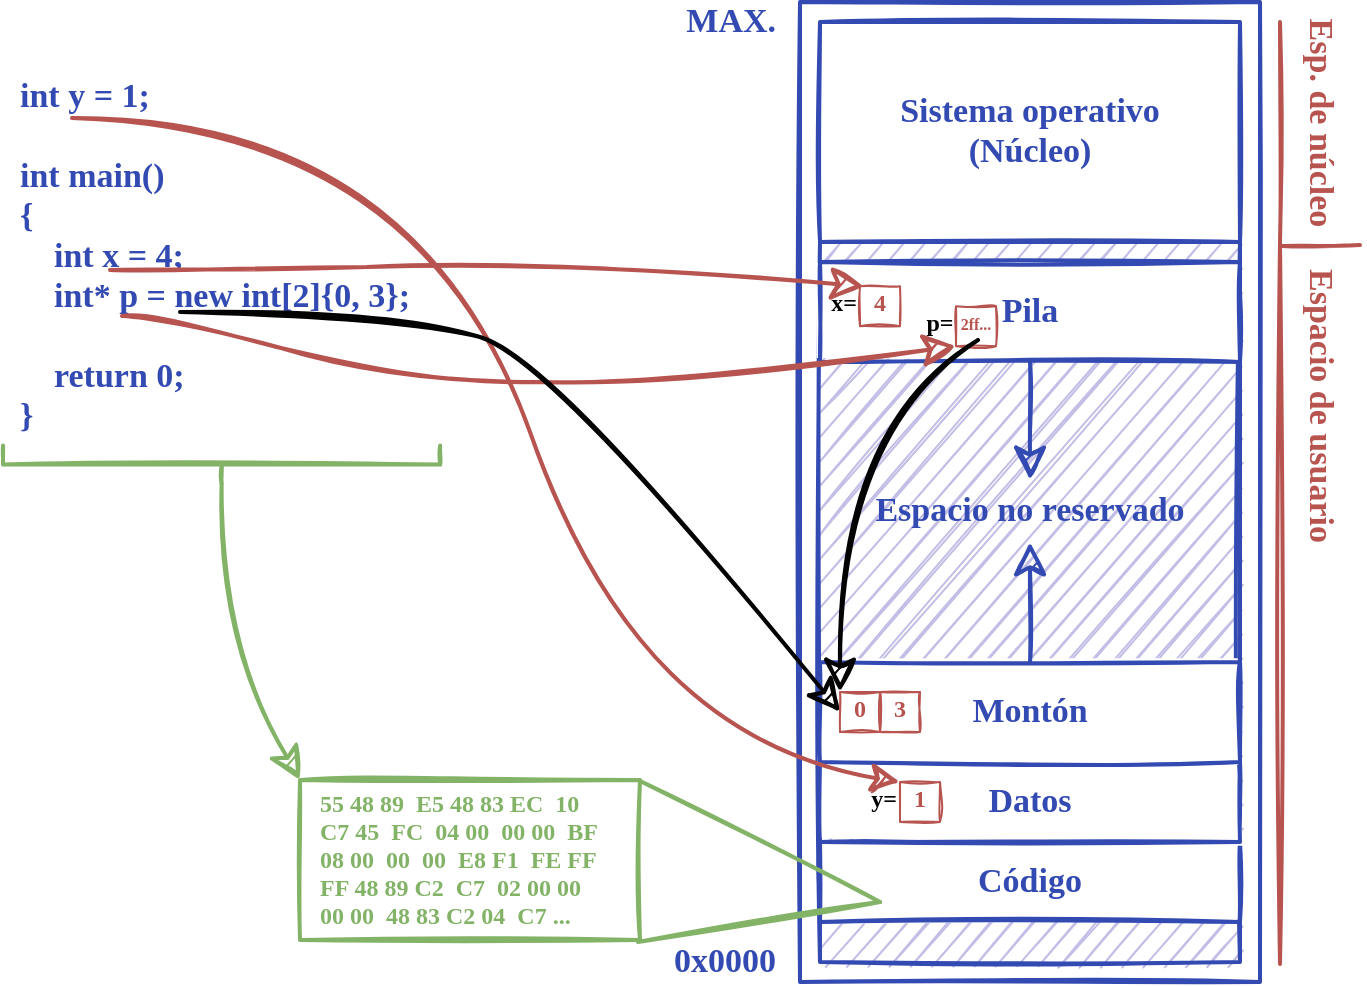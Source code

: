<mxfile version="20.4.0" type="google"><diagram id="akEowiJKr_ScigKzrRVM" name="Page-1"><mxGraphModel grid="1" page="1" gridSize="10" guides="1" tooltips="1" connect="1" arrows="1" fold="1" pageScale="1" pageWidth="689" pageHeight="517" math="0" shadow="0"><root><mxCell id="0"/><mxCell id="1" parent="0"/><mxCell id="x2d5_n1oX765ovMaB82s-8" value="" style="rounded=0;shadow=0;sketch=1;strokeWidth=2;fillColor=none;fontFamily=Ink Free;fontSize=17;spacing=20;strokeColor=#324AB2;fontColor=#324AB2;fontSource=https%3A%2F%2Full-esit-sistemas-operativos.github.io%2Fssoo-apuntes%2Ffonts%2FInkFree.woff;fontStyle=1;spacingBottom=5;" vertex="1" parent="1"><mxGeometry x="-290" y="10" width="230" height="490" as="geometry"/></mxCell><mxCell id="hYTG4YRdWN2r9UVZN7M6-2" value="" style="rounded=0;shadow=0;sketch=1;strokeWidth=2;fontFamily=Ink Free;fontSize=17;spacing=20;strokeColor=#324AB2;fontColor=#324AB2;fillColor=#C2BEE6;fontSource=https%3A%2F%2Full-esit-sistemas-operativos.github.io%2Fssoo-apuntes%2Ffonts%2FInkFree.woff;fontStyle=1;spacingBottom=5;" vertex="1" parent="1"><mxGeometry x="-280" y="130" width="210" height="360" as="geometry"/></mxCell><mxCell id="x2d5_n1oX765ovMaB82s-4" value="Sistema operativo&#10;(Núcleo)" style="rounded=0;shadow=0;sketch=1;strokeWidth=2;fillColor=none;fontFamily=Ink Free;fontSize=17;spacing=20;fontSource=https%3A%2F%2Full-esit-sistemas-operativos.github.io%2Fssoo-apuntes%2Ffonts%2FInkFree.woff;strokeColor=#324AB2;fontColor=#324AB2;fontStyle=1;spacingBottom=5;" vertex="1" parent="1"><mxGeometry x="-280" y="20" width="210" height="110" as="geometry"/></mxCell><mxCell id="x2d5_n1oX765ovMaB82s-5" value="Código" style="rounded=0;shadow=0;sketch=1;strokeWidth=2;fontFamily=Ink Free;fontSize=17;spacing=20;strokeColor=#324AB2;fontColor=#324AB2;fontSource=https%3A%2F%2Full-esit-sistemas-operativos.github.io%2Fssoo-apuntes%2Ffonts%2FInkFree.woff;fontStyle=1;spacingBottom=5;" vertex="1" parent="1"><mxGeometry x="-280" y="430" width="210" height="40" as="geometry"/></mxCell><mxCell id="x2d5_n1oX765ovMaB82s-49" value="0x0000" style="text;strokeColor=none;fillColor=none;align=right;verticalAlign=middle;rounded=0;shadow=0;sketch=1;fontFamily=Ink Free;fontSize=17;fontStyle=1;spacingRight=10;fontColor=#324AB2;fontSource=https%3A%2F%2Full-esit-sistemas-operativos.github.io%2Fssoo-apuntes%2Ffonts%2FInkFree.woff;spacingBottom=5;" vertex="1" parent="1"><mxGeometry x="-365" y="480" width="75" height="20" as="geometry"/></mxCell><mxCell id="x2d5_n1oX765ovMaB82s-50" value="MAX." style="text;strokeColor=none;fillColor=none;align=right;verticalAlign=middle;rounded=0;shadow=0;sketch=1;fontFamily=Ink Free;fontSize=17;fontStyle=1;spacingRight=10;fontColor=#324AB2;fontSource=https%3A%2F%2Full-esit-sistemas-operativos.github.io%2Fssoo-apuntes%2Ffonts%2FInkFree.woff;spacingBottom=5;" vertex="1" parent="1"><mxGeometry x="-365" y="10" width="75" height="20" as="geometry"/></mxCell><mxCell id="hYTG4YRdWN2r9UVZN7M6-1" value="Datos" style="rounded=0;shadow=0;sketch=1;strokeWidth=2;fontFamily=Ink Free;fontSize=17;spacing=20;strokeColor=#324AB2;fontColor=#324AB2;fontSource=https%3A%2F%2Full-esit-sistemas-operativos.github.io%2Fssoo-apuntes%2Ffonts%2FInkFree.woff;fontStyle=1;spacingBottom=5;" vertex="1" parent="1"><mxGeometry x="-280" y="390" width="210" height="40" as="geometry"/></mxCell><mxCell id="hYTG4YRdWN2r9UVZN7M6-4" value="Montón" style="rounded=0;shadow=0;sketch=1;strokeWidth=2;fontFamily=Ink Free;fontSize=17;spacing=20;strokeColor=#324AB2;fontColor=#324AB2;fontSource=https%3A%2F%2Full-esit-sistemas-operativos.github.io%2Fssoo-apuntes%2Ffonts%2FInkFree.woff;fontStyle=1;spacingBottom=5;" vertex="1" parent="1"><mxGeometry x="-280" y="340" width="210" height="50" as="geometry"/></mxCell><mxCell id="hYTG4YRdWN2r9UVZN7M6-5" value="Pila" style="rounded=0;shadow=0;sketch=1;strokeWidth=2;fontFamily=Ink Free;fontSize=17;spacing=20;strokeColor=#324AB2;fontColor=#324AB2;fontSource=https%3A%2F%2Full-esit-sistemas-operativos.github.io%2Fssoo-apuntes%2Ffonts%2FInkFree.woff;fontStyle=1;spacingBottom=5;" vertex="1" parent="1"><mxGeometry x="-280" y="140" width="210" height="50" as="geometry"/></mxCell><mxCell id="hYTG4YRdWN2r9UVZN7M6-7" value="" style="endArrow=classic;strokeWidth=2;fontFamily=Ink Free;fontSize=17;sketch=1;endSize=12;rounded=0;endFill=1;startSize=12;startArrow=none;startFill=0;strokeColor=#324AB2;fontColor=#324AB2;exitX=0.5;exitY=1;exitDx=0;exitDy=0;fontSource=https%3A%2F%2Full-esit-sistemas-operativos.github.io%2Fssoo-apuntes%2Ffonts%2FInkFree.woff;fontStyle=1;spacingBottom=5;entryX=0.5;entryY=0;entryDx=0;entryDy=0;" edge="1" parent="1" source="hYTG4YRdWN2r9UVZN7M6-5" target="hYTG4YRdWN2r9UVZN7M6-14"><mxGeometry width="50" height="50" relative="1" as="geometry"><mxPoint x="-212" y="190" as="sourcePoint"/><mxPoint x="-218" y="240" as="targetPoint"/></mxGeometry></mxCell><mxCell id="hYTG4YRdWN2r9UVZN7M6-8" value="" style="endArrow=none;strokeWidth=2;fontFamily=Ink Free;fontSize=17;sketch=1;endSize=12;rounded=0;endFill=0;startSize=12;startArrow=classic;startFill=1;strokeColor=#324AB2;fontColor=#324AB2;entryX=0.5;entryY=0;entryDx=0;entryDy=0;fontSource=https%3A%2F%2Full-esit-sistemas-operativos.github.io%2Fssoo-apuntes%2Ffonts%2FInkFree.woff;fontStyle=1;spacingBottom=5;exitX=0.5;exitY=1;exitDx=0;exitDy=0;" edge="1" parent="1" target="hYTG4YRdWN2r9UVZN7M6-4" source="hYTG4YRdWN2r9UVZN7M6-14"><mxGeometry width="50" height="50" relative="1" as="geometry"><mxPoint x="-218" y="290" as="sourcePoint"/><mxPoint x="-175" y="340" as="targetPoint"/></mxGeometry></mxCell><mxCell id="hYTG4YRdWN2r9UVZN7M6-12" value="Esp. de núcleo" style="text;align=center;verticalAlign=middle;rounded=0;shadow=0;sketch=1;fontFamily=Ink Free;fontSize=17;fontStyle=1;flipV=0;flipH=1;fontSource=https%3A%2F%2Full-esit-sistemas-operativos.github.io%2Fssoo-apuntes%2Ffonts%2FInkFree.woff;spacingBottom=5;fontColor=#B85450;rotation=90;" vertex="1" parent="1"><mxGeometry x="-90.5" y="50.5" width="121" height="40" as="geometry"/></mxCell><mxCell id="hYTG4YRdWN2r9UVZN7M6-14" value="Espacio no reservado" style="text;strokeColor=none;fillColor=none;align=center;verticalAlign=middle;rounded=0;fontFamily=Ink Free;fontSource=https%3A%2F%2Full-esit-sistemas-operativos.github.io%2Fssoo-apuntes%2Ffonts%2FInkFree.woff;fontStyle=1;fontColor=#324AB2;fontSize=17;spacingBottom=5;" vertex="1" parent="1"><mxGeometry x="-280" y="249" width="210" height="31" as="geometry"/></mxCell><mxCell id="mPzwBwB_ebchABQaLOVZ-1" value="int y = 1;&#10;&#10;int main()&#10;{   &#10;    int x = 4;&#10;    int* p = new int[2]{0, 3};&#10;&#10;    return 0;&#10;}" style="rounded=0;shadow=0;sketch=1;strokeWidth=2;fillColor=none;fontFamily=Ink Free;fontSize=17;spacing=0;fontSource=https%3A%2F%2Full-esit-sistemas-operativos.github.io%2Fssoo-apuntes%2Ffonts%2FInkFree.woff;strokeColor=none;fontColor=#324AB2;fontStyle=1;spacingBottom=0;align=left;" vertex="1" parent="1"><mxGeometry x="-680" y="40" width="160" height="190" as="geometry"/></mxCell><mxCell id="mPzwBwB_ebchABQaLOVZ-2" value="55 48 89  E5 48 83 EC  10&#10;C7 45  FC  04 00  00 00  BF&#10;08 00  00  00  E8 F1  FE FF&#10;FF 48 89 C2  C7  02 00 00 &#10;00 00  48 83 C2 04  C7 ..." style="rounded=0;shadow=0;sketch=1;strokeWidth=2;fillColor=none;fontFamily=Ink Free;fontSize=12;spacing=0;fontSource=https%3A%2F%2Full-esit-sistemas-operativos.github.io%2Fssoo-apuntes%2Ffonts%2FInkFree.woff;strokeColor=#82B366;fontColor=#82B366;fontStyle=1;spacingBottom=0;align=left;verticalAlign=top;spacingRight=10;spacingLeft=10;" vertex="1" parent="1"><mxGeometry x="-540" y="399" width="170" height="80" as="geometry"/></mxCell><mxCell id="mPzwBwB_ebchABQaLOVZ-20" value="Espacio de usuario" style="text;align=left;verticalAlign=middle;rounded=0;shadow=0;sketch=1;fontFamily=Ink Free;fontSize=17;fontStyle=1;flipV=0;flipH=1;fontSource=https%3A%2F%2Full-esit-sistemas-operativos.github.io%2Fssoo-apuntes%2Ffonts%2FInkFree.woff;spacingBottom=5;fontColor=#B85450;rotation=90;spacingLeft=10;" vertex="1" parent="1"><mxGeometry x="-209.75" y="291.25" width="359.5" height="40" as="geometry"/></mxCell><mxCell id="mPzwBwB_ebchABQaLOVZ-21" value="" style="endArrow=none;strokeWidth=2;fontFamily=Ink Free;fontSize=17;sketch=1;endSize=12;rounded=0;endFill=0;startSize=12;startArrow=none;startFill=0;strokeColor=#B85450;fontColor=#324AB2;fontSource=https%3A%2F%2Full-esit-sistemas-operativos.github.io%2Fssoo-apuntes%2Ffonts%2FInkFree.woff;fontStyle=1;spacingBottom=5;entryX=0;entryY=0;entryDx=0;entryDy=0;" edge="1" parent="1" target="mPzwBwB_ebchABQaLOVZ-20"><mxGeometry width="50" height="50" relative="1" as="geometry"><mxPoint x="-49" y="132" as="sourcePoint"/><mxPoint x="-17" y="131.5" as="targetPoint"/></mxGeometry></mxCell><mxCell id="mPzwBwB_ebchABQaLOVZ-25" value="" style="endArrow=none;strokeWidth=2;fontFamily=Ink Free;fontSize=17;sketch=1;endSize=12;rounded=0;endFill=0;startSize=12;startArrow=none;startFill=0;strokeColor=#B85450;fontColor=#324AB2;fontSource=https%3A%2F%2Full-esit-sistemas-operativos.github.io%2Fssoo-apuntes%2Ffonts%2FInkFree.woff;fontStyle=1;spacingBottom=5;" edge="1" parent="1"><mxGeometry width="50" height="50" relative="1" as="geometry"><mxPoint x="-50" y="130" as="sourcePoint"/><mxPoint x="-50" y="20" as="targetPoint"/></mxGeometry></mxCell><mxCell id="mPzwBwB_ebchABQaLOVZ-26" value="" style="endArrow=none;strokeWidth=2;fontFamily=Ink Free;fontSize=17;sketch=1;endSize=12;rounded=0;endFill=0;startSize=12;startArrow=none;startFill=0;strokeColor=#B85450;fontColor=#324AB2;fontSource=https%3A%2F%2Full-esit-sistemas-operativos.github.io%2Fssoo-apuntes%2Ffonts%2FInkFree.woff;fontStyle=1;spacingBottom=5;entryX=0.893;entryY=1;entryDx=0;entryDy=0;entryPerimeter=0;exitX=1;exitY=1;exitDx=0;exitDy=0;" edge="1" parent="1" source="mPzwBwB_ebchABQaLOVZ-20"><mxGeometry width="50" height="50" relative="1" as="geometry"><mxPoint x="-50" y="237.05" as="sourcePoint"/><mxPoint x="-50" y="129.997" as="targetPoint"/></mxGeometry></mxCell><mxCell id="mPzwBwB_ebchABQaLOVZ-35" value="" style="endArrow=none;strokeWidth=2;fontFamily=Ink Free;fontSize=17;sketch=1;endSize=12;rounded=0;endFill=0;startSize=12;startArrow=none;startFill=0;strokeColor=#82B366;fontColor=#324AB2;fontSource=https%3A%2F%2Full-esit-sistemas-operativos.github.io%2Fssoo-apuntes%2Ffonts%2FInkFree.woff;fontStyle=1;spacingBottom=5;entryX=0.5;entryY=1;entryDx=0;entryDy=0;entryPerimeter=0;" edge="1" parent="1"><mxGeometry width="50" height="50" relative="1" as="geometry"><mxPoint x="-250" y="460" as="sourcePoint"/><mxPoint x="-371" y="480" as="targetPoint"/></mxGeometry></mxCell><mxCell id="mPzwBwB_ebchABQaLOVZ-36" value="" style="endArrow=none;strokeWidth=2;fontFamily=Ink Free;fontSize=17;sketch=1;endSize=12;rounded=0;endFill=0;startSize=12;startArrow=none;startFill=0;strokeColor=#82B366;fontColor=#324AB2;fontSource=https%3A%2F%2Full-esit-sistemas-operativos.github.io%2Fssoo-apuntes%2Ffonts%2FInkFree.woff;fontStyle=1;spacingBottom=5;entryX=0.5;entryY=0;entryDx=0;entryDy=0;entryPerimeter=0;" edge="1" parent="1"><mxGeometry width="50" height="50" relative="1" as="geometry"><mxPoint x="-250" y="460" as="sourcePoint"/><mxPoint x="-371" y="399" as="targetPoint"/></mxGeometry></mxCell><mxCell id="mPzwBwB_ebchABQaLOVZ-37" value="" style="strokeWidth=2;shape=mxgraph.flowchart.annotation_2;align=left;labelPosition=right;pointerEvents=1;fontColor=#000000;sketch=1;strokeColor=#82B366;flipV=0;flipH=1;fontStyle=1;spacingBottom=5;fontFamily=Ink Free;fontSource=https%3A%2F%2Full-esit-sistemas-operativos.github.io%2Fssoo-apuntes%2Ffonts%2FInkFree.woff;rotation=90;" vertex="1" parent="1"><mxGeometry x="-588.69" y="132.02" width="19" height="218.58" as="geometry"/></mxCell><mxCell id="mPzwBwB_ebchABQaLOVZ-42" value="" style="endArrow=none;strokeWidth=2;fontFamily=Ink Free;fontSize=17;sketch=1;endSize=12;endFill=0;startSize=12;startArrow=classic;startFill=1;strokeColor=#82B366;fontColor=#324AB2;entryX=0;entryY=0.5;entryDx=0;entryDy=0;fontSource=https%3A%2F%2Full-esit-sistemas-operativos.github.io%2Fssoo-apuntes%2Ffonts%2FInkFree.woff;fontStyle=1;spacingBottom=5;exitX=0;exitY=0;exitDx=0;exitDy=0;entryPerimeter=0;curved=1;" edge="1" parent="1" source="mPzwBwB_ebchABQaLOVZ-2" target="mPzwBwB_ebchABQaLOVZ-37"><mxGeometry width="50" height="50" relative="1" as="geometry"><mxPoint x="-591.5" y="300" as="sourcePoint"/><mxPoint x="-591.5" y="360" as="targetPoint"/><Array as="points"><mxPoint x="-579" y="330"/></Array></mxGeometry></mxCell><mxCell id="mPzwBwB_ebchABQaLOVZ-43" value="4" style="text;align=center;verticalAlign=middle;rounded=0;shadow=0;sketch=1;fontFamily=Ink Free;fontSize=12;fontStyle=1;flipV=0;flipH=1;fontSource=https%3A%2F%2Full-esit-sistemas-operativos.github.io%2Fssoo-apuntes%2Ffonts%2FInkFree.woff;spacingBottom=5;fontColor=#B85450;rotation=0;strokeColor=#B85450;" vertex="1" parent="1"><mxGeometry x="-260" y="152.1" width="20" height="20" as="geometry"/></mxCell><mxCell id="mPzwBwB_ebchABQaLOVZ-44" value="1" style="text;align=center;verticalAlign=middle;rounded=0;shadow=0;sketch=1;fontFamily=Ink Free;fontSize=12;fontStyle=1;flipV=0;flipH=1;fontSource=https%3A%2F%2Full-esit-sistemas-operativos.github.io%2Fssoo-apuntes%2Ffonts%2FInkFree.woff;spacingBottom=5;fontColor=#B85450;rotation=0;strokeColor=#B85450;" vertex="1" parent="1"><mxGeometry x="-240" y="400" width="20" height="20" as="geometry"/></mxCell><mxCell id="mPzwBwB_ebchABQaLOVZ-46" value="" style="endArrow=none;strokeWidth=2;fontFamily=Ink Free;fontSize=17;sketch=1;endSize=4;endFill=0;startSize=10;startArrow=classic;startFill=1;strokeColor=#B85450;fontColor=#324AB2;fontSource=https%3A%2F%2Full-esit-sistemas-operativos.github.io%2Fssoo-apuntes%2Ffonts%2FInkFree.woff;fontStyle=1;spacingBottom=5;exitX=0;exitY=0;exitDx=0;exitDy=0;curved=1;" edge="1" parent="1" source="mPzwBwB_ebchABQaLOVZ-44"><mxGeometry width="50" height="50" relative="1" as="geometry"><mxPoint x="-530" y="409" as="sourcePoint"/><mxPoint x="-654" y="68" as="targetPoint"/><Array as="points"><mxPoint x="-370" y="380"/><mxPoint x="-480" y="70"/></Array></mxGeometry></mxCell><mxCell id="mPzwBwB_ebchABQaLOVZ-47" value="" style="endArrow=none;strokeWidth=2;fontFamily=Ink Free;fontSize=17;sketch=1;endSize=4;endFill=0;startSize=12;startArrow=classic;startFill=1;strokeColor=#B85450;fontColor=#324AB2;fontSource=https%3A%2F%2Full-esit-sistemas-operativos.github.io%2Fssoo-apuntes%2Ffonts%2FInkFree.woff;fontStyle=1;spacingBottom=5;exitX=1;exitY=0;exitDx=0;exitDy=0;curved=1;" edge="1" parent="1" source="mPzwBwB_ebchABQaLOVZ-50"><mxGeometry width="50" height="50" relative="1" as="geometry"><mxPoint x="-230" y="420" as="sourcePoint"/><mxPoint x="-635" y="144" as="targetPoint"/><Array as="points"><mxPoint x="-410" y="140"/><mxPoint x="-603" y="145"/></Array></mxGeometry></mxCell><mxCell id="mPzwBwB_ebchABQaLOVZ-48" value="y=" style="text;align=center;verticalAlign=middle;rounded=0;shadow=0;sketch=1;fontFamily=Ink Free;fontSize=12;fontStyle=1;flipV=0;flipH=1;fontSource=https%3A%2F%2Full-esit-sistemas-operativos.github.io%2Fssoo-apuntes%2Ffonts%2FInkFree.woff;spacingBottom=5;fontColor=#000000;rotation=0;strokeColor=none;" vertex="1" parent="1"><mxGeometry x="-258" y="400" width="20" height="20" as="geometry"/></mxCell><mxCell id="mPzwBwB_ebchABQaLOVZ-50" value="x=" style="text;align=center;verticalAlign=middle;rounded=0;shadow=0;sketch=1;fontFamily=Ink Free;fontSize=12;fontStyle=1;flipV=0;flipH=1;fontSource=https%3A%2F%2Full-esit-sistemas-operativos.github.io%2Fssoo-apuntes%2Ffonts%2FInkFree.woff;spacingBottom=5;fontColor=#000000;rotation=0;strokeColor=none;" vertex="1" parent="1"><mxGeometry x="-278" y="152.1" width="20" height="20" as="geometry"/></mxCell><mxCell id="mPzwBwB_ebchABQaLOVZ-51" value="p=" style="text;align=center;verticalAlign=middle;rounded=0;shadow=0;sketch=1;fontFamily=Ink Free;fontSize=12;fontStyle=1;flipV=0;flipH=1;fontSource=https%3A%2F%2Full-esit-sistemas-operativos.github.io%2Fssoo-apuntes%2Ffonts%2FInkFree.woff;spacingBottom=5;fontColor=#000000;rotation=0;strokeColor=none;" vertex="1" parent="1"><mxGeometry x="-230" y="162.1" width="20" height="20" as="geometry"/></mxCell><mxCell id="mPzwBwB_ebchABQaLOVZ-52" value="2ff..." style="text;align=center;verticalAlign=bottom;rounded=0;shadow=0;sketch=1;fontFamily=Ink Free;fontSize=8;fontStyle=1;flipV=0;flipH=1;fontSource=https%3A%2F%2Full-esit-sistemas-operativos.github.io%2Fssoo-apuntes%2Ffonts%2FInkFree.woff;spacingBottom=5;fontColor=#B85450;rotation=0;strokeColor=#B85450;fillColor=none;fillStyle=zigzag;spacing=0;" vertex="1" parent="1"><mxGeometry x="-212" y="162.1" width="20" height="20" as="geometry"/></mxCell><mxCell id="mPzwBwB_ebchABQaLOVZ-53" value="" style="endArrow=none;strokeWidth=2;fontFamily=Ink Free;fontSize=17;sketch=1;endSize=4;endFill=0;startSize=12;startArrow=classic;startFill=1;strokeColor=#B85450;fontColor=#324AB2;fontSource=https%3A%2F%2Full-esit-sistemas-operativos.github.io%2Fssoo-apuntes%2Ffonts%2FInkFree.woff;fontStyle=1;spacingBottom=5;exitX=0;exitY=1;exitDx=0;exitDy=0;curved=1;" edge="1" parent="1" source="mPzwBwB_ebchABQaLOVZ-52"><mxGeometry width="50" height="50" relative="1" as="geometry"><mxPoint x="-248" y="162.1" as="sourcePoint"/><mxPoint x="-629" y="167" as="targetPoint"/><Array as="points"><mxPoint x="-350" y="200"/><mxPoint x="-490" y="200"/><mxPoint x="-609" y="166"/></Array></mxGeometry></mxCell><mxCell id="mPzwBwB_ebchABQaLOVZ-55" value="" style="endArrow=none;strokeWidth=2;fontFamily=Ink Free;fontSize=17;sketch=1;endSize=4;endFill=0;startSize=12;startArrow=classic;startFill=1;strokeColor=#030303;fontColor=#324AB2;fontSource=https%3A%2F%2Full-esit-sistemas-operativos.github.io%2Fssoo-apuntes%2Ffonts%2FInkFree.woff;fontStyle=1;spacingBottom=5;exitX=0;exitY=0.5;exitDx=0;exitDy=0;curved=1;" edge="1" parent="1" source="mPzwBwB_ebchABQaLOVZ-57"><mxGeometry width="50" height="50" relative="1" as="geometry"><mxPoint x="-270" y="355" as="sourcePoint"/><mxPoint x="-600" y="165" as="targetPoint"/><Array as="points"><mxPoint x="-410" y="190"/><mxPoint x="-490" y="165"/></Array></mxGeometry></mxCell><mxCell id="mPzwBwB_ebchABQaLOVZ-57" value="0" style="text;align=center;verticalAlign=middle;rounded=0;shadow=0;sketch=1;fontFamily=Ink Free;fontSize=12;fontStyle=1;flipV=0;flipH=1;fontSource=https%3A%2F%2Full-esit-sistemas-operativos.github.io%2Fssoo-apuntes%2Ffonts%2FInkFree.woff;spacingBottom=5;fontColor=#B85450;rotation=0;strokeColor=#B85450;" vertex="1" parent="1"><mxGeometry x="-270" y="355" width="20" height="20" as="geometry"/></mxCell><mxCell id="mPzwBwB_ebchABQaLOVZ-58" value="3" style="text;align=center;verticalAlign=middle;rounded=0;shadow=0;sketch=1;fontFamily=Ink Free;fontSize=12;fontStyle=1;flipV=0;flipH=1;fontSource=https%3A%2F%2Full-esit-sistemas-operativos.github.io%2Fssoo-apuntes%2Ffonts%2FInkFree.woff;spacingBottom=5;fontColor=#B85450;rotation=0;strokeColor=#B85450;" vertex="1" parent="1"><mxGeometry x="-250" y="355" width="20" height="20" as="geometry"/></mxCell><mxCell id="mPzwBwB_ebchABQaLOVZ-60" value="" style="endArrow=none;strokeWidth=2;fontFamily=Ink Free;fontSize=17;sketch=1;endSize=4;endFill=0;startSize=12;startArrow=classic;startFill=1;strokeColor=#030303;fontColor=#324AB2;fontSource=https%3A%2F%2Full-esit-sistemas-operativos.github.io%2Fssoo-apuntes%2Ffonts%2FInkFree.woff;fontStyle=1;spacingBottom=5;exitX=0;exitY=0;exitDx=0;exitDy=0;curved=1;" edge="1" parent="1" source="mPzwBwB_ebchABQaLOVZ-57"><mxGeometry width="50" height="50" relative="1" as="geometry"><mxPoint x="-270" y="350" as="sourcePoint"/><mxPoint x="-201" y="179" as="targetPoint"/><Array as="points"><mxPoint x="-270" y="220"/></Array></mxGeometry></mxCell></root></mxGraphModel></diagram></mxfile>